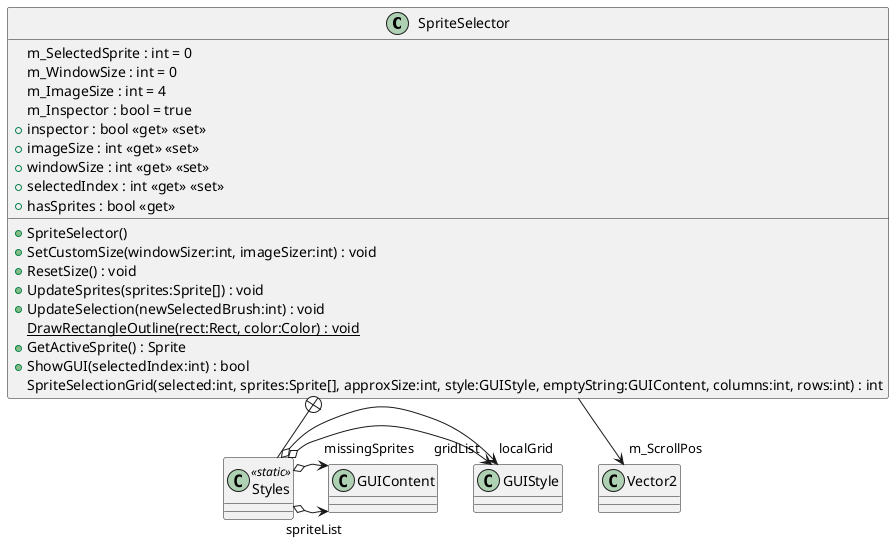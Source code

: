 @startuml
class SpriteSelector {
    m_SelectedSprite : int = 0
    m_WindowSize : int = 0
    m_ImageSize : int = 4
    m_Inspector : bool = true
    + inspector : bool <<get>> <<set>>
    + imageSize : int <<get>> <<set>>
    + windowSize : int <<get>> <<set>>
    + selectedIndex : int <<get>> <<set>>
    + hasSprites : bool <<get>>
    + SpriteSelector()
    + SetCustomSize(windowSizer:int, imageSizer:int) : void
    + ResetSize() : void
    + UpdateSprites(sprites:Sprite[]) : void
    + UpdateSelection(newSelectedBrush:int) : void
    {static} DrawRectangleOutline(rect:Rect, color:Color) : void
    + GetActiveSprite() : Sprite
    + ShowGUI(selectedIndex:int) : bool
    SpriteSelectionGrid(selected:int, sprites:Sprite[], approxSize:int, style:GUIStyle, emptyString:GUIContent, columns:int, rows:int) : int
}
class Styles <<static>> {
}
SpriteSelector --> "m_ScrollPos" Vector2
SpriteSelector +-- Styles
Styles o-> "gridList" GUIStyle
Styles o-> "spriteList" GUIContent
Styles o-> "missingSprites" GUIContent
Styles o-> "localGrid" GUIStyle
@enduml
